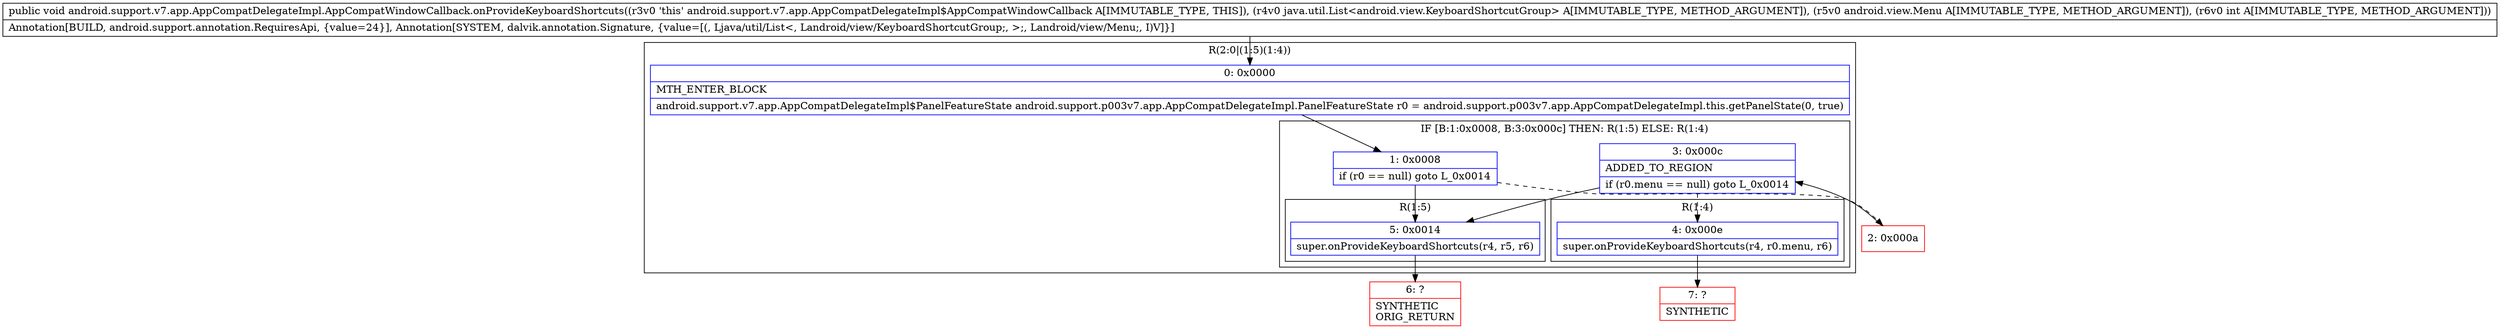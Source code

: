 digraph "CFG forandroid.support.v7.app.AppCompatDelegateImpl.AppCompatWindowCallback.onProvideKeyboardShortcuts(Ljava\/util\/List;Landroid\/view\/Menu;I)V" {
subgraph cluster_Region_133174832 {
label = "R(2:0|(1:5)(1:4))";
node [shape=record,color=blue];
Node_0 [shape=record,label="{0\:\ 0x0000|MTH_ENTER_BLOCK\l|android.support.v7.app.AppCompatDelegateImpl$PanelFeatureState android.support.p003v7.app.AppCompatDelegateImpl.PanelFeatureState r0 = android.support.p003v7.app.AppCompatDelegateImpl.this.getPanelState(0, true)\l}"];
subgraph cluster_IfRegion_1269984444 {
label = "IF [B:1:0x0008, B:3:0x000c] THEN: R(1:5) ELSE: R(1:4)";
node [shape=record,color=blue];
Node_1 [shape=record,label="{1\:\ 0x0008|if (r0 == null) goto L_0x0014\l}"];
Node_3 [shape=record,label="{3\:\ 0x000c|ADDED_TO_REGION\l|if (r0.menu == null) goto L_0x0014\l}"];
subgraph cluster_Region_1031949434 {
label = "R(1:5)";
node [shape=record,color=blue];
Node_5 [shape=record,label="{5\:\ 0x0014|super.onProvideKeyboardShortcuts(r4, r5, r6)\l}"];
}
subgraph cluster_Region_2069759970 {
label = "R(1:4)";
node [shape=record,color=blue];
Node_4 [shape=record,label="{4\:\ 0x000e|super.onProvideKeyboardShortcuts(r4, r0.menu, r6)\l}"];
}
}
}
Node_2 [shape=record,color=red,label="{2\:\ 0x000a}"];
Node_6 [shape=record,color=red,label="{6\:\ ?|SYNTHETIC\lORIG_RETURN\l}"];
Node_7 [shape=record,color=red,label="{7\:\ ?|SYNTHETIC\l}"];
MethodNode[shape=record,label="{public void android.support.v7.app.AppCompatDelegateImpl.AppCompatWindowCallback.onProvideKeyboardShortcuts((r3v0 'this' android.support.v7.app.AppCompatDelegateImpl$AppCompatWindowCallback A[IMMUTABLE_TYPE, THIS]), (r4v0 java.util.List\<android.view.KeyboardShortcutGroup\> A[IMMUTABLE_TYPE, METHOD_ARGUMENT]), (r5v0 android.view.Menu A[IMMUTABLE_TYPE, METHOD_ARGUMENT]), (r6v0 int A[IMMUTABLE_TYPE, METHOD_ARGUMENT]))  | Annotation[BUILD, android.support.annotation.RequiresApi, \{value=24\}], Annotation[SYSTEM, dalvik.annotation.Signature, \{value=[(, Ljava\/util\/List\<, Landroid\/view\/KeyboardShortcutGroup;, \>;, Landroid\/view\/Menu;, I)V]\}]\l}"];
MethodNode -> Node_0;
Node_0 -> Node_1;
Node_1 -> Node_2[style=dashed];
Node_1 -> Node_5;
Node_3 -> Node_4[style=dashed];
Node_3 -> Node_5;
Node_5 -> Node_6;
Node_4 -> Node_7;
Node_2 -> Node_3;
}

